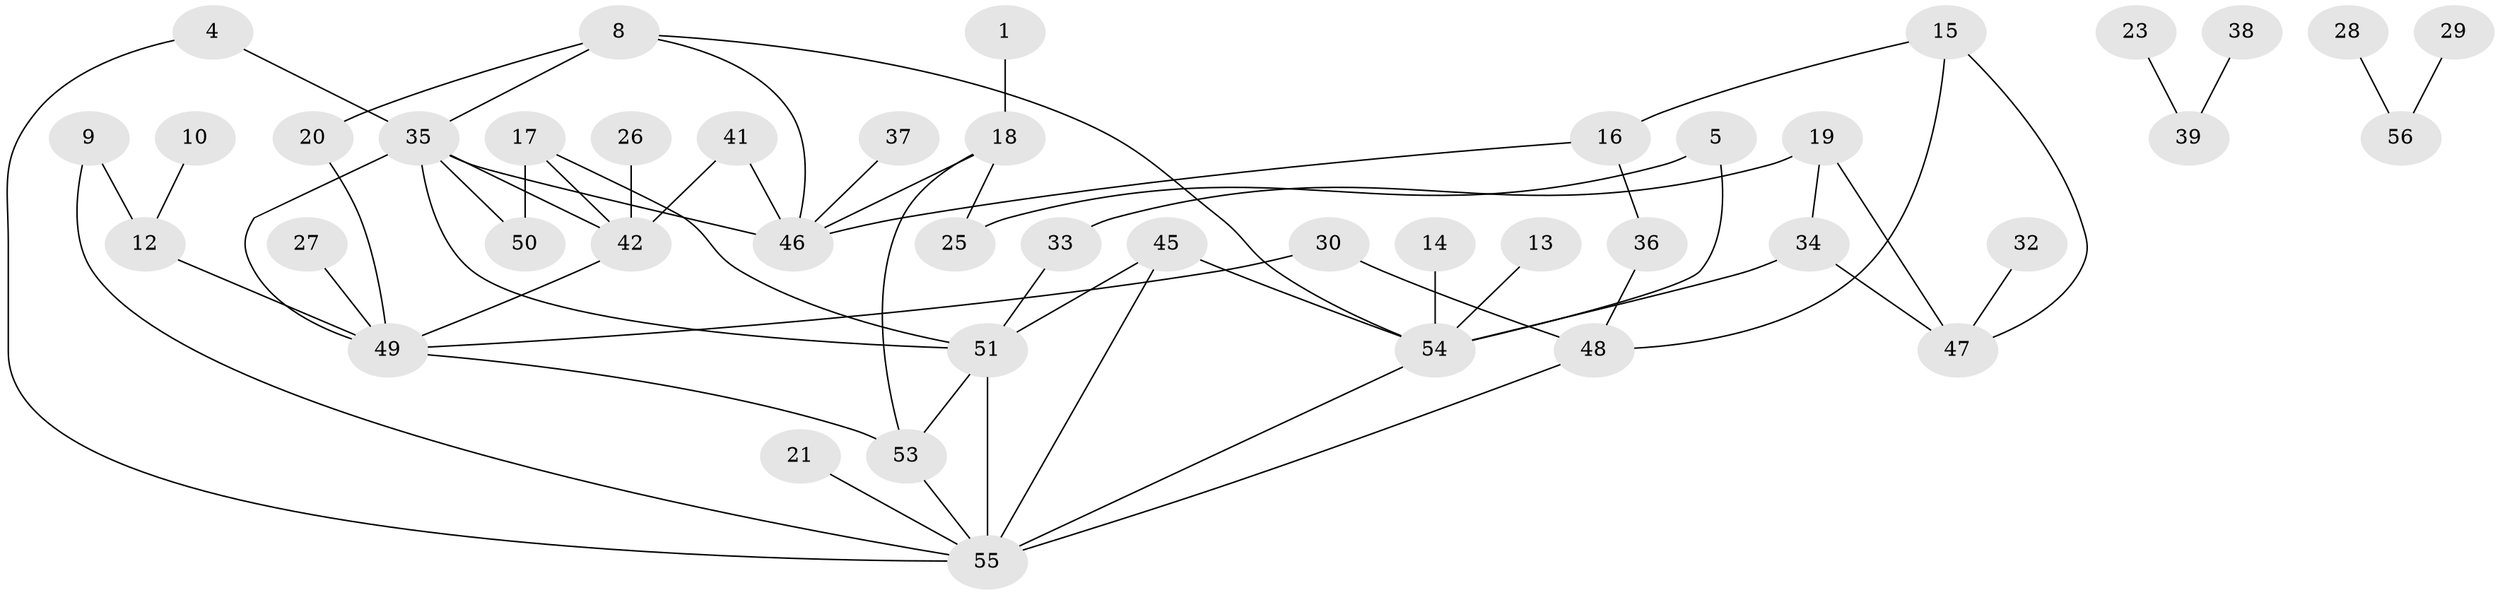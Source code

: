 // original degree distribution, {2: 0.3482142857142857, 3: 0.1875, 1: 0.19642857142857142, 0: 0.10714285714285714, 4: 0.08035714285714286, 5: 0.0625, 6: 0.017857142857142856}
// Generated by graph-tools (version 1.1) at 2025/49/03/09/25 03:49:07]
// undirected, 44 vertices, 62 edges
graph export_dot {
graph [start="1"]
  node [color=gray90,style=filled];
  1;
  4;
  5;
  8;
  9;
  10;
  12;
  13;
  14;
  15;
  16;
  17;
  18;
  19;
  20;
  21;
  23;
  25;
  26;
  27;
  28;
  29;
  30;
  32;
  33;
  34;
  35;
  36;
  37;
  38;
  39;
  41;
  42;
  45;
  46;
  47;
  48;
  49;
  50;
  51;
  53;
  54;
  55;
  56;
  1 -- 18 [weight=1.0];
  4 -- 35 [weight=1.0];
  4 -- 55 [weight=1.0];
  5 -- 25 [weight=1.0];
  5 -- 54 [weight=1.0];
  8 -- 20 [weight=1.0];
  8 -- 35 [weight=1.0];
  8 -- 46 [weight=1.0];
  8 -- 54 [weight=1.0];
  9 -- 12 [weight=1.0];
  9 -- 55 [weight=1.0];
  10 -- 12 [weight=1.0];
  12 -- 49 [weight=1.0];
  13 -- 54 [weight=1.0];
  14 -- 54 [weight=1.0];
  15 -- 16 [weight=1.0];
  15 -- 47 [weight=1.0];
  15 -- 48 [weight=1.0];
  16 -- 36 [weight=1.0];
  16 -- 46 [weight=1.0];
  17 -- 42 [weight=1.0];
  17 -- 50 [weight=1.0];
  17 -- 51 [weight=1.0];
  18 -- 25 [weight=2.0];
  18 -- 46 [weight=1.0];
  18 -- 53 [weight=1.0];
  19 -- 33 [weight=1.0];
  19 -- 34 [weight=1.0];
  19 -- 47 [weight=1.0];
  20 -- 49 [weight=1.0];
  21 -- 55 [weight=1.0];
  23 -- 39 [weight=1.0];
  26 -- 42 [weight=1.0];
  27 -- 49 [weight=1.0];
  28 -- 56 [weight=1.0];
  29 -- 56 [weight=1.0];
  30 -- 48 [weight=1.0];
  30 -- 49 [weight=1.0];
  32 -- 47 [weight=1.0];
  33 -- 51 [weight=1.0];
  34 -- 47 [weight=1.0];
  34 -- 54 [weight=1.0];
  35 -- 42 [weight=1.0];
  35 -- 46 [weight=1.0];
  35 -- 49 [weight=1.0];
  35 -- 50 [weight=1.0];
  35 -- 51 [weight=1.0];
  36 -- 48 [weight=1.0];
  37 -- 46 [weight=1.0];
  38 -- 39 [weight=1.0];
  41 -- 42 [weight=1.0];
  41 -- 46 [weight=1.0];
  42 -- 49 [weight=1.0];
  45 -- 51 [weight=1.0];
  45 -- 54 [weight=1.0];
  45 -- 55 [weight=2.0];
  48 -- 55 [weight=1.0];
  49 -- 53 [weight=1.0];
  51 -- 53 [weight=1.0];
  51 -- 55 [weight=2.0];
  53 -- 55 [weight=1.0];
  54 -- 55 [weight=1.0];
}
